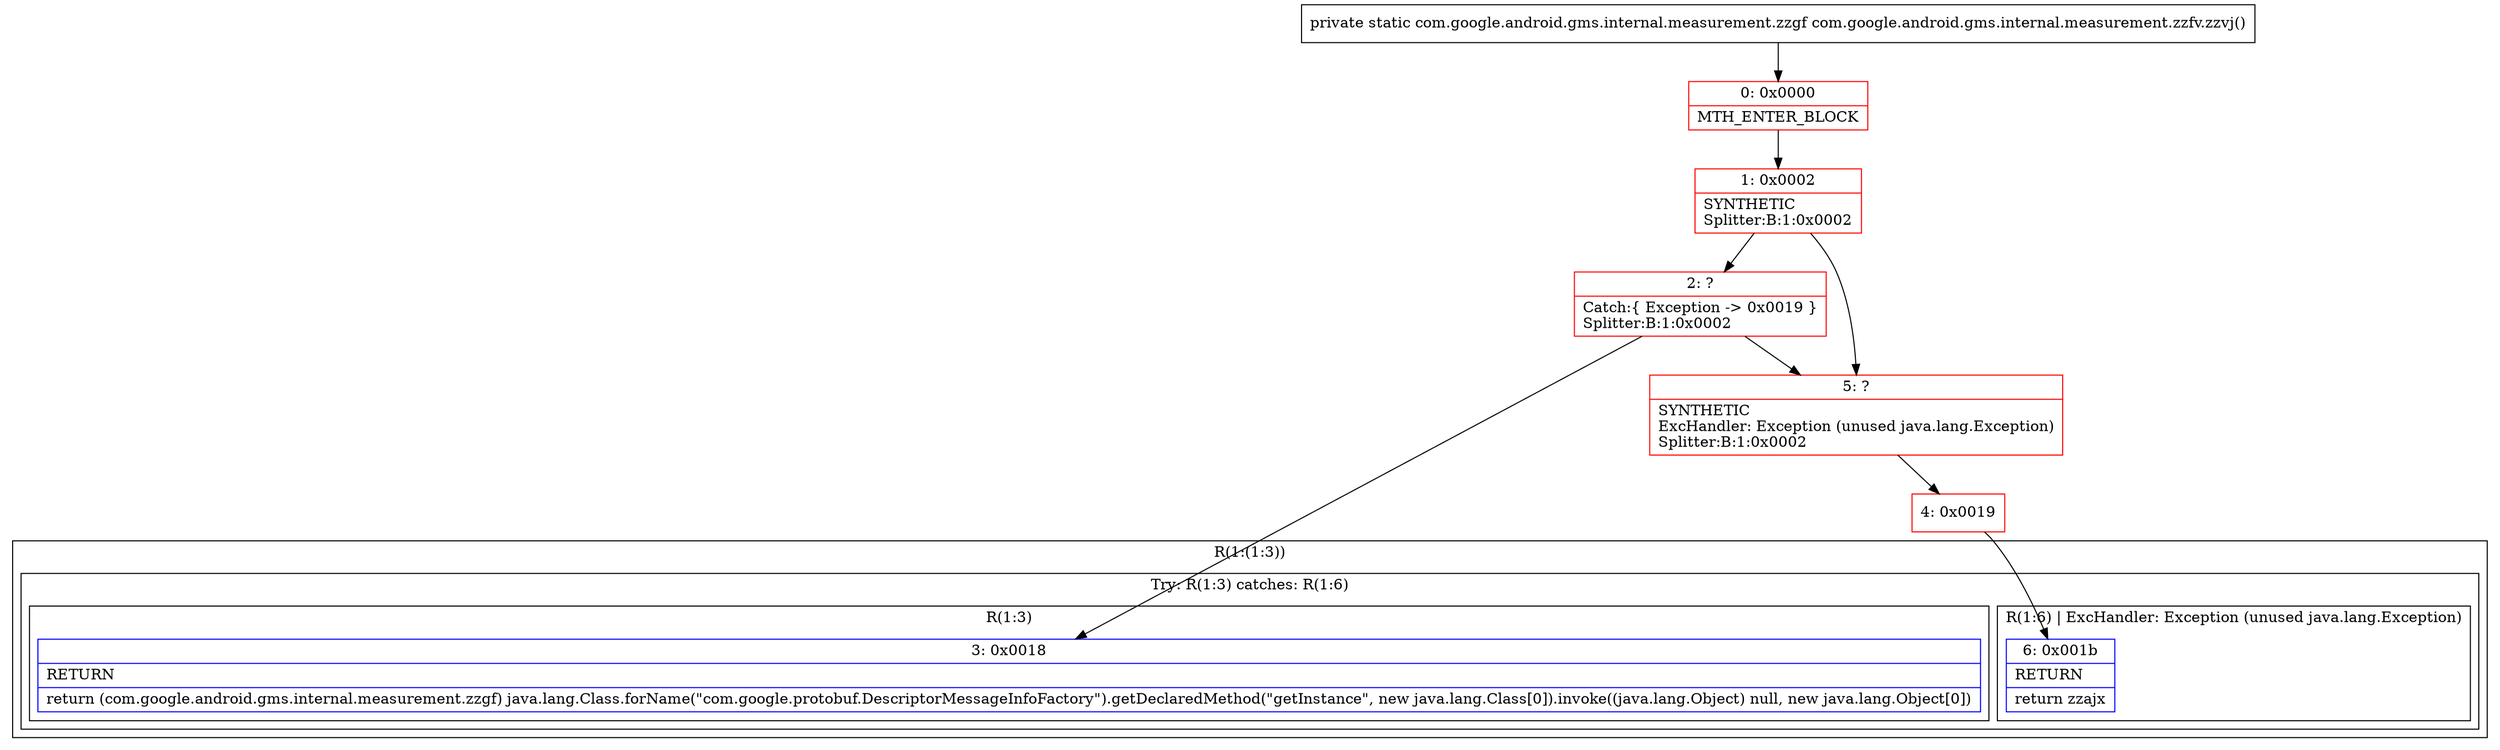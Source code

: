digraph "CFG forcom.google.android.gms.internal.measurement.zzfv.zzvj()Lcom\/google\/android\/gms\/internal\/measurement\/zzgf;" {
subgraph cluster_Region_629197144 {
label = "R(1:(1:3))";
node [shape=record,color=blue];
subgraph cluster_TryCatchRegion_52190783 {
label = "Try: R(1:3) catches: R(1:6)";
node [shape=record,color=blue];
subgraph cluster_Region_825614710 {
label = "R(1:3)";
node [shape=record,color=blue];
Node_3 [shape=record,label="{3\:\ 0x0018|RETURN\l|return (com.google.android.gms.internal.measurement.zzgf) java.lang.Class.forName(\"com.google.protobuf.DescriptorMessageInfoFactory\").getDeclaredMethod(\"getInstance\", new java.lang.Class[0]).invoke((java.lang.Object) null, new java.lang.Object[0])\l}"];
}
subgraph cluster_Region_315342179 {
label = "R(1:6) | ExcHandler: Exception (unused java.lang.Exception)\l";
node [shape=record,color=blue];
Node_6 [shape=record,label="{6\:\ 0x001b|RETURN\l|return zzajx\l}"];
}
}
}
subgraph cluster_Region_315342179 {
label = "R(1:6) | ExcHandler: Exception (unused java.lang.Exception)\l";
node [shape=record,color=blue];
Node_6 [shape=record,label="{6\:\ 0x001b|RETURN\l|return zzajx\l}"];
}
Node_0 [shape=record,color=red,label="{0\:\ 0x0000|MTH_ENTER_BLOCK\l}"];
Node_1 [shape=record,color=red,label="{1\:\ 0x0002|SYNTHETIC\lSplitter:B:1:0x0002\l}"];
Node_2 [shape=record,color=red,label="{2\:\ ?|Catch:\{ Exception \-\> 0x0019 \}\lSplitter:B:1:0x0002\l}"];
Node_4 [shape=record,color=red,label="{4\:\ 0x0019}"];
Node_5 [shape=record,color=red,label="{5\:\ ?|SYNTHETIC\lExcHandler: Exception (unused java.lang.Exception)\lSplitter:B:1:0x0002\l}"];
MethodNode[shape=record,label="{private static com.google.android.gms.internal.measurement.zzgf com.google.android.gms.internal.measurement.zzfv.zzvj() }"];
MethodNode -> Node_0;
Node_0 -> Node_1;
Node_1 -> Node_2;
Node_1 -> Node_5;
Node_2 -> Node_3;
Node_2 -> Node_5;
Node_4 -> Node_6;
Node_5 -> Node_4;
}

